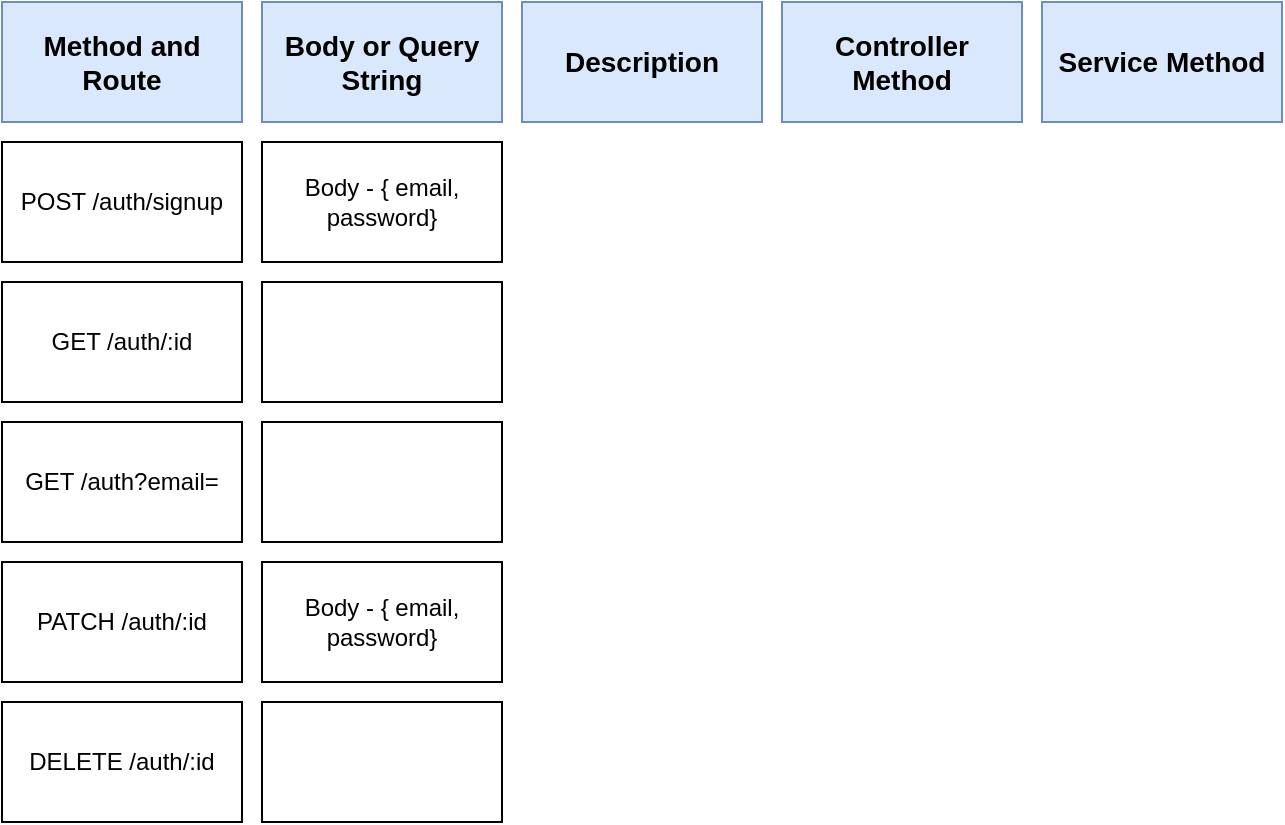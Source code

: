 <mxfile version="20.2.2" type="github">
  <diagram id="zvHFClSib5flitL1GLly" name="페이지-1">
    <mxGraphModel dx="1038" dy="547" grid="1" gridSize="10" guides="1" tooltips="1" connect="1" arrows="1" fold="1" page="1" pageScale="1" pageWidth="827" pageHeight="1169" math="0" shadow="0">
      <root>
        <mxCell id="0" />
        <mxCell id="1" parent="0" />
        <mxCell id="-xXiKdmYta9QCQVY3w8O-1" value="Method and Route&lt;br style=&quot;font-size: 14px;&quot;&gt;" style="rounded=0;whiteSpace=wrap;html=1;fillColor=#dae8fc;strokeColor=#6c8ebf;fontSize=14;fontStyle=1" vertex="1" parent="1">
          <mxGeometry x="40" y="80" width="120" height="60" as="geometry" />
        </mxCell>
        <mxCell id="-xXiKdmYta9QCQVY3w8O-2" value="Body or Query String" style="rounded=0;whiteSpace=wrap;html=1;fillColor=#dae8fc;strokeColor=#6c8ebf;fontSize=14;fontStyle=1" vertex="1" parent="1">
          <mxGeometry x="170" y="80" width="120" height="60" as="geometry" />
        </mxCell>
        <mxCell id="-xXiKdmYta9QCQVY3w8O-3" value="Description" style="rounded=0;whiteSpace=wrap;html=1;fillColor=#dae8fc;strokeColor=#6c8ebf;fontSize=14;fontStyle=1" vertex="1" parent="1">
          <mxGeometry x="300" y="80" width="120" height="60" as="geometry" />
        </mxCell>
        <mxCell id="-xXiKdmYta9QCQVY3w8O-4" value="Controller Method" style="rounded=0;whiteSpace=wrap;html=1;fillColor=#dae8fc;strokeColor=#6c8ebf;fontSize=14;fontStyle=1" vertex="1" parent="1">
          <mxGeometry x="430" y="80" width="120" height="60" as="geometry" />
        </mxCell>
        <mxCell id="-xXiKdmYta9QCQVY3w8O-5" value="Service&amp;nbsp;Method" style="rounded=0;whiteSpace=wrap;html=1;fillColor=#dae8fc;strokeColor=#6c8ebf;fontSize=14;fontStyle=1" vertex="1" parent="1">
          <mxGeometry x="560" y="80" width="120" height="60" as="geometry" />
        </mxCell>
        <mxCell id="-xXiKdmYta9QCQVY3w8O-6" value="POST /auth/signup&lt;br style=&quot;font-size: 12px;&quot;&gt;" style="rounded=0;whiteSpace=wrap;html=1;fontSize=12;" vertex="1" parent="1">
          <mxGeometry x="40" y="150" width="120" height="60" as="geometry" />
        </mxCell>
        <mxCell id="-xXiKdmYta9QCQVY3w8O-7" value="GET /auth/:id" style="rounded=0;whiteSpace=wrap;html=1;fontSize=12;" vertex="1" parent="1">
          <mxGeometry x="40" y="220" width="120" height="60" as="geometry" />
        </mxCell>
        <mxCell id="-xXiKdmYta9QCQVY3w8O-8" value="GET /auth?email=" style="rounded=0;whiteSpace=wrap;html=1;fontSize=12;" vertex="1" parent="1">
          <mxGeometry x="40" y="290" width="120" height="60" as="geometry" />
        </mxCell>
        <mxCell id="-xXiKdmYta9QCQVY3w8O-9" value="PATCH /auth/:id" style="rounded=0;whiteSpace=wrap;html=1;fontSize=12;" vertex="1" parent="1">
          <mxGeometry x="40" y="360" width="120" height="60" as="geometry" />
        </mxCell>
        <mxCell id="-xXiKdmYta9QCQVY3w8O-10" value="DELETE /auth/:id" style="rounded=0;whiteSpace=wrap;html=1;fontSize=12;" vertex="1" parent="1">
          <mxGeometry x="40" y="430" width="120" height="60" as="geometry" />
        </mxCell>
        <mxCell id="-xXiKdmYta9QCQVY3w8O-11" value="Body - { email, password}" style="rounded=0;whiteSpace=wrap;html=1;fontSize=12;" vertex="1" parent="1">
          <mxGeometry x="170" y="150" width="120" height="60" as="geometry" />
        </mxCell>
        <mxCell id="-xXiKdmYta9QCQVY3w8O-12" value="" style="rounded=0;whiteSpace=wrap;html=1;fontSize=12;" vertex="1" parent="1">
          <mxGeometry x="170" y="220" width="120" height="60" as="geometry" />
        </mxCell>
        <mxCell id="-xXiKdmYta9QCQVY3w8O-13" value="" style="rounded=0;whiteSpace=wrap;html=1;fontSize=12;" vertex="1" parent="1">
          <mxGeometry x="170" y="290" width="120" height="60" as="geometry" />
        </mxCell>
        <mxCell id="-xXiKdmYta9QCQVY3w8O-14" value="Body - { email, password}" style="rounded=0;whiteSpace=wrap;html=1;fontSize=12;" vertex="1" parent="1">
          <mxGeometry x="170" y="360" width="120" height="60" as="geometry" />
        </mxCell>
        <mxCell id="-xXiKdmYta9QCQVY3w8O-15" value="" style="rounded=0;whiteSpace=wrap;html=1;fontSize=12;" vertex="1" parent="1">
          <mxGeometry x="170" y="430" width="120" height="60" as="geometry" />
        </mxCell>
      </root>
    </mxGraphModel>
  </diagram>
</mxfile>
